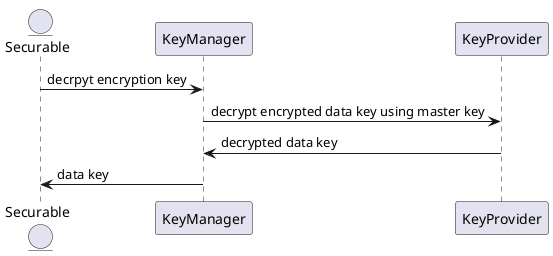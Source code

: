 @startuml Decrypt Encryption Key

entity Securable

Securable -> KeyManager: decrpyt encryption key
KeyManager -> KeyProvider: decrypt encrypted data key using master key
KeyProvider -> KeyManager: decrypted data key
KeyManager -> Securable: data key

@enduml
